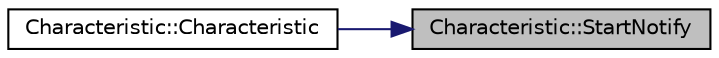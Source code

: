 digraph "Characteristic::StartNotify"
{
 // LATEX_PDF_SIZE
  edge [fontname="Helvetica",fontsize="10",labelfontname="Helvetica",labelfontsize="10"];
  node [fontname="Helvetica",fontsize="10",shape=record];
  rankdir="RL";
  Node1 [label="Characteristic::StartNotify",height=0.2,width=0.4,color="black", fillcolor="grey75", style="filled", fontcolor="black",tooltip=" "];
  Node1 -> Node2 [dir="back",color="midnightblue",fontsize="10",style="solid",fontname="Helvetica"];
  Node2 [label="Characteristic::Characteristic",height=0.2,width=0.4,color="black", fillcolor="white", style="filled",URL="$classCharacteristic.html#a97b2a08d9b3f1fa7c5d1c1441c400b64",tooltip=" "];
}
